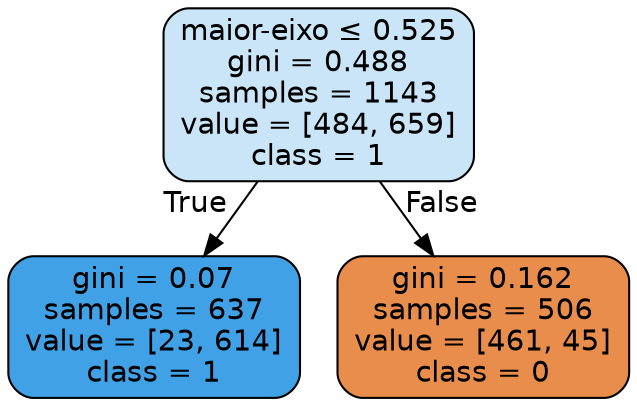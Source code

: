 digraph Tree {
node [shape=box, style="filled, rounded", color="black", fontname=helvetica] ;
edge [fontname=helvetica] ;
0 [label=<maior-eixo &le; 0.525<br/>gini = 0.488<br/>samples = 1143<br/>value = [484, 659]<br/>class = 1>, fillcolor="#cae5f8"] ;
1 [label=<gini = 0.07<br/>samples = 637<br/>value = [23, 614]<br/>class = 1>, fillcolor="#40a1e6"] ;
0 -> 1 [labeldistance=2.5, labelangle=45, headlabel="True"] ;
2 [label=<gini = 0.162<br/>samples = 506<br/>value = [461, 45]<br/>class = 0>, fillcolor="#e88d4c"] ;
0 -> 2 [labeldistance=2.5, labelangle=-45, headlabel="False"] ;
}